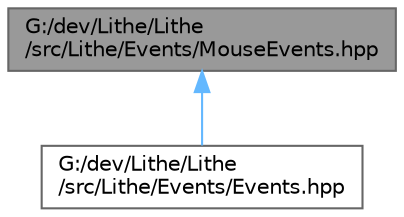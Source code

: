 digraph "G:/dev/Lithe/Lithe/src/Lithe/Events/MouseEvents.hpp"
{
 // LATEX_PDF_SIZE
  bgcolor="transparent";
  edge [fontname=Helvetica,fontsize=10,labelfontname=Helvetica,labelfontsize=10];
  node [fontname=Helvetica,fontsize=10,shape=box,height=0.2,width=0.4];
  Node1 [id="Node000001",label="G:/dev/Lithe/Lithe\l/src/Lithe/Events/MouseEvents.hpp",height=0.2,width=0.4,color="gray40", fillcolor="grey60", style="filled", fontcolor="black",tooltip="Header file describing all mouse related events."];
  Node1 -> Node2 [id="edge1_Node000001_Node000002",dir="back",color="steelblue1",style="solid",tooltip=" "];
  Node2 [id="Node000002",label="G:/dev/Lithe/Lithe\l/src/Lithe/Events/Events.hpp",height=0.2,width=0.4,color="grey40", fillcolor="white", style="filled",URL="$_events_8hpp.html",tooltip="File for easy single-header include of all event system module."];
}
